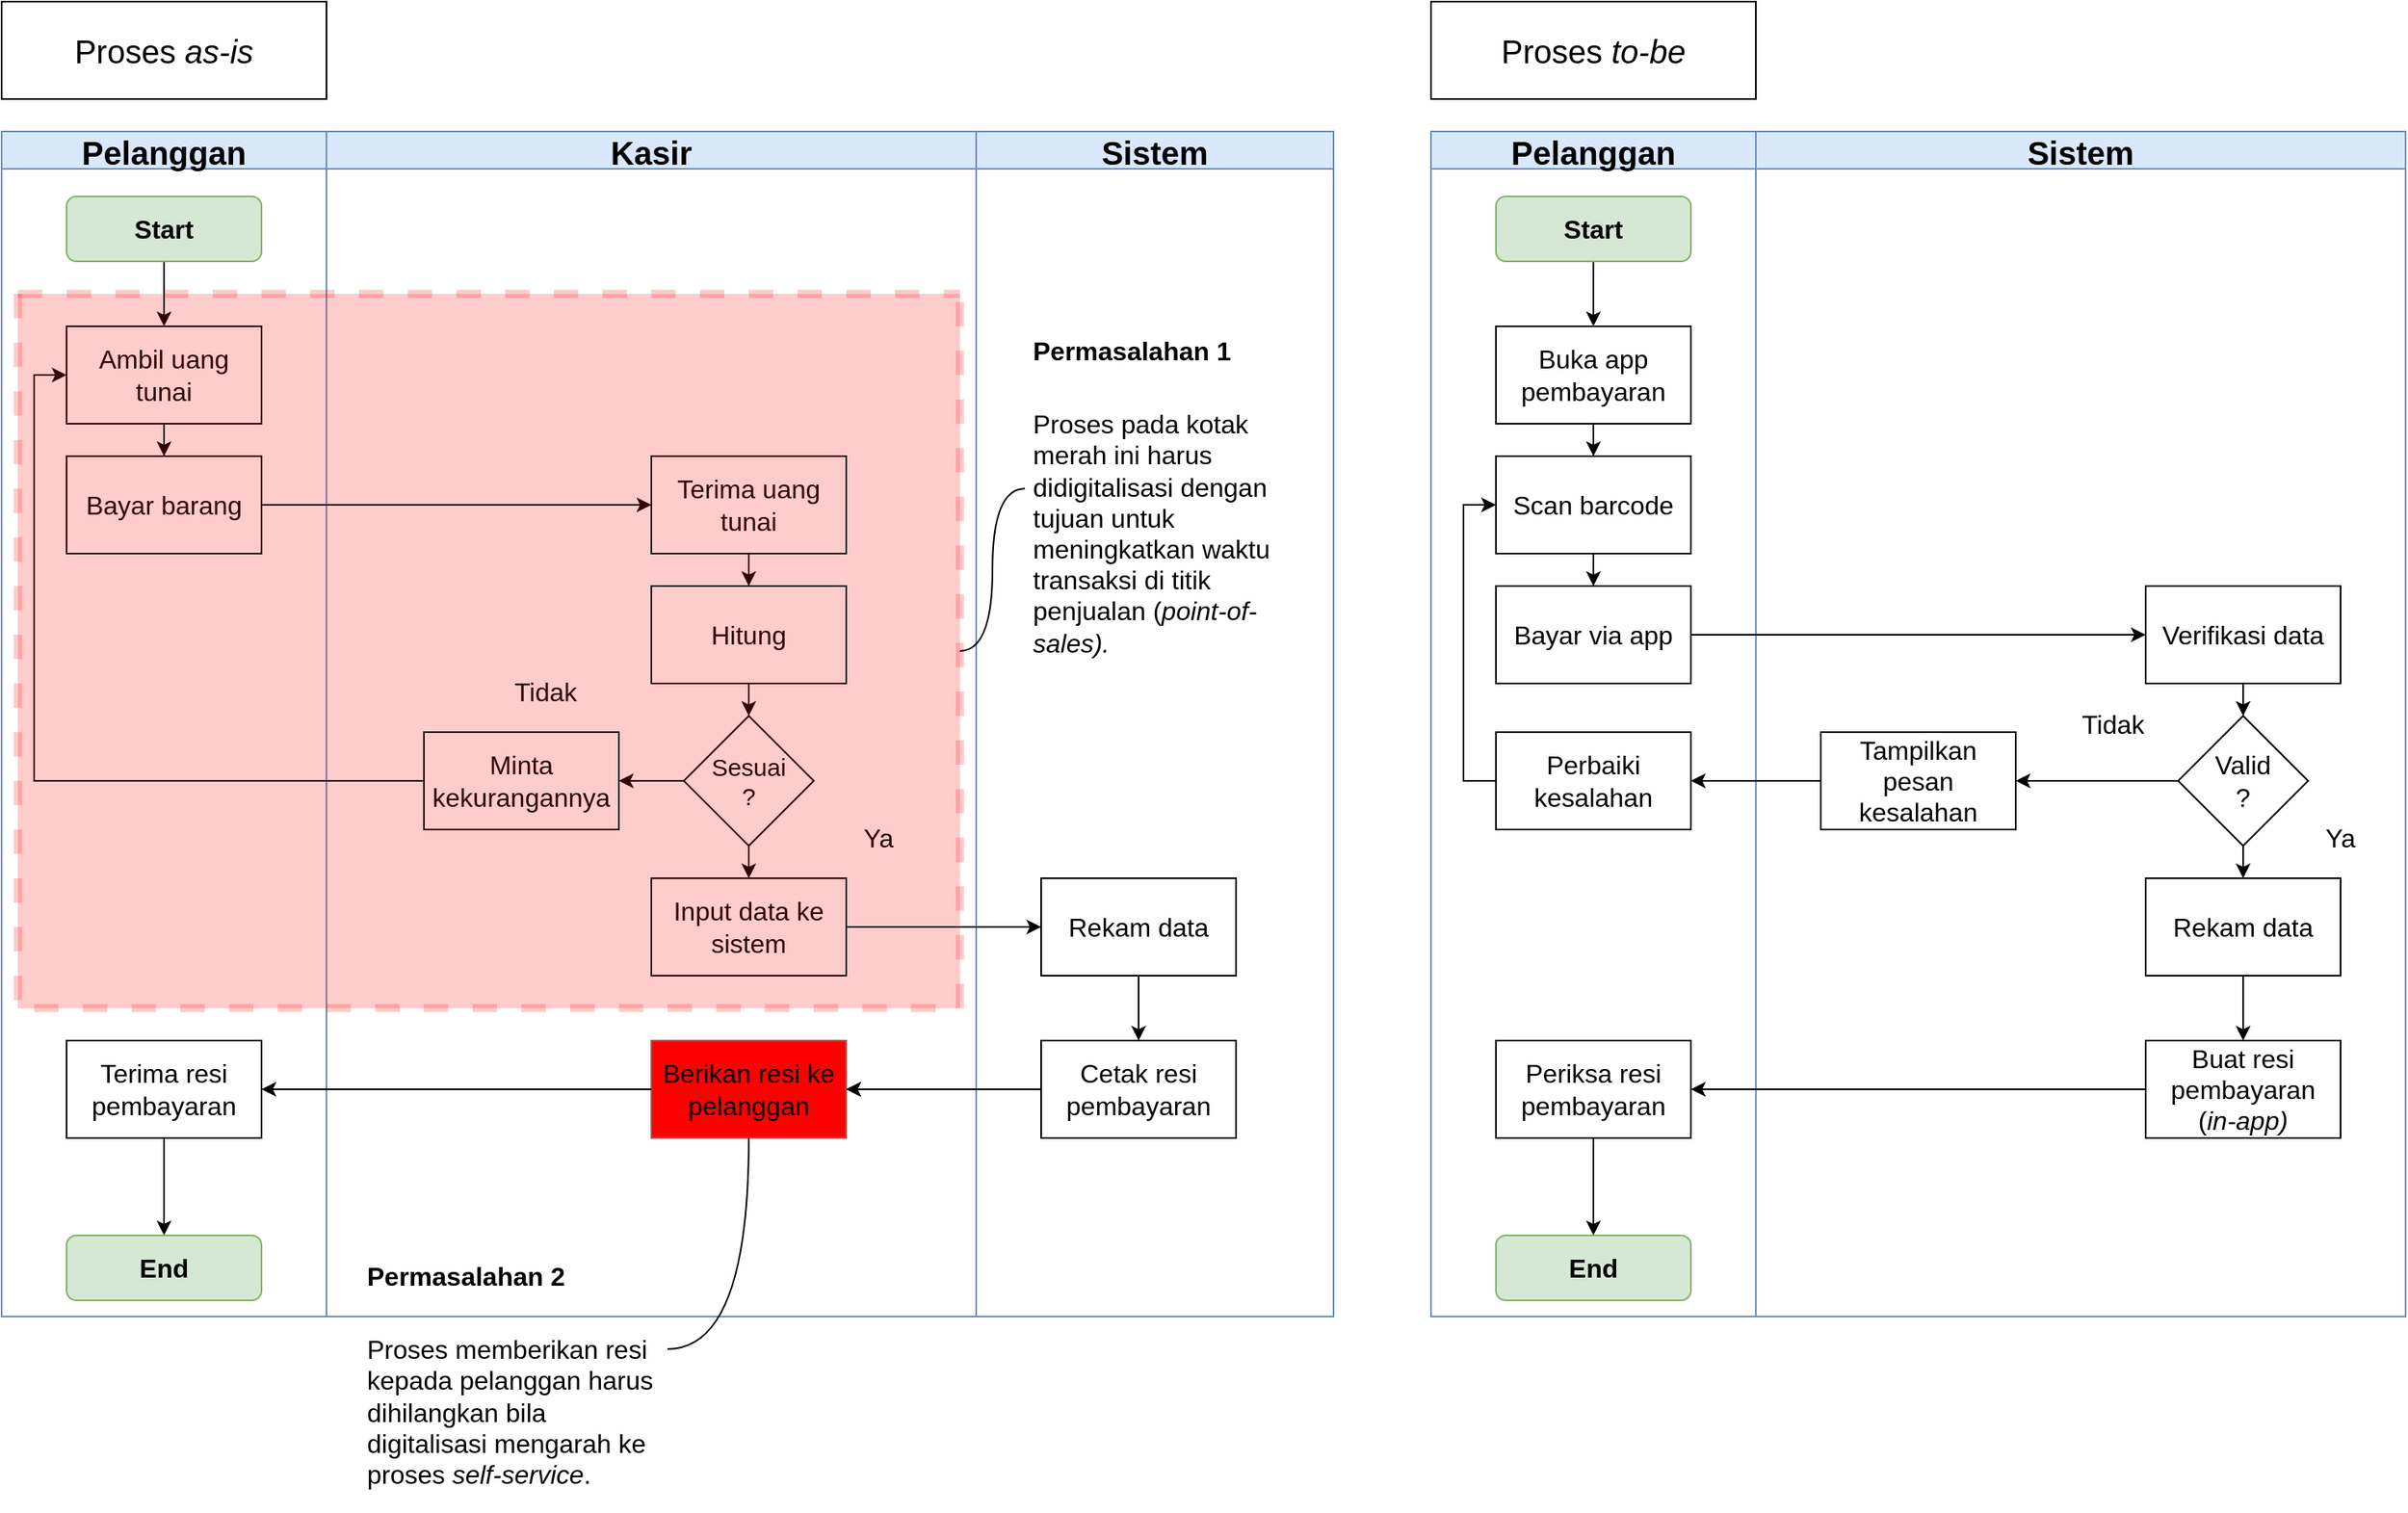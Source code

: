 <mxfile version="17.0.0" type="device"><diagram id="dcA_MQ0g2JJtW4-v3y6c" name="Page-1"><mxGraphModel dx="1021" dy="1645" grid="1" gridSize="10" guides="1" tooltips="1" connect="1" arrows="1" fold="1" page="1" pageScale="1" pageWidth="850" pageHeight="1100" math="0" shadow="0"><root><mxCell id="0"/><mxCell id="1" parent="0"/><mxCell id="ySXT6U0yddtWS6Ca0elw-1" value="Kasir" style="swimlane;fontSize=20;fillColor=#dae8fc;strokeColor=#6c8ebf;" vertex="1" parent="1"><mxGeometry x="320" y="40" width="400" height="730" as="geometry"/></mxCell><mxCell id="ySXT6U0yddtWS6Ca0elw-16" style="edgeStyle=orthogonalEdgeStyle;rounded=0;orthogonalLoop=1;jettySize=auto;html=1;entryX=0.5;entryY=0;entryDx=0;entryDy=0;fontSize=20;" edge="1" parent="ySXT6U0yddtWS6Ca0elw-1" source="ySXT6U0yddtWS6Ca0elw-12" target="ySXT6U0yddtWS6Ca0elw-15"><mxGeometry relative="1" as="geometry"/></mxCell><mxCell id="ySXT6U0yddtWS6Ca0elw-12" value="Terima uang tunai" style="rounded=0;whiteSpace=wrap;html=1;fontSize=16;" vertex="1" parent="ySXT6U0yddtWS6Ca0elw-1"><mxGeometry x="200" y="200" width="120" height="60" as="geometry"/></mxCell><mxCell id="ySXT6U0yddtWS6Ca0elw-18" style="edgeStyle=orthogonalEdgeStyle;rounded=0;orthogonalLoop=1;jettySize=auto;html=1;fontSize=20;" edge="1" parent="ySXT6U0yddtWS6Ca0elw-1" source="ySXT6U0yddtWS6Ca0elw-15" target="ySXT6U0yddtWS6Ca0elw-17"><mxGeometry relative="1" as="geometry"/></mxCell><mxCell id="ySXT6U0yddtWS6Ca0elw-15" value="Hitung" style="rounded=0;whiteSpace=wrap;html=1;fontSize=16;" vertex="1" parent="ySXT6U0yddtWS6Ca0elw-1"><mxGeometry x="200" y="280" width="120" height="60" as="geometry"/></mxCell><mxCell id="ySXT6U0yddtWS6Ca0elw-20" style="edgeStyle=orthogonalEdgeStyle;rounded=0;orthogonalLoop=1;jettySize=auto;html=1;entryX=0.5;entryY=0;entryDx=0;entryDy=0;fontSize=15;" edge="1" parent="ySXT6U0yddtWS6Ca0elw-1" source="ySXT6U0yddtWS6Ca0elw-17" target="ySXT6U0yddtWS6Ca0elw-19"><mxGeometry relative="1" as="geometry"/></mxCell><mxCell id="ySXT6U0yddtWS6Ca0elw-22" style="edgeStyle=orthogonalEdgeStyle;rounded=0;orthogonalLoop=1;jettySize=auto;html=1;fontSize=16;entryX=1;entryY=0.5;entryDx=0;entryDy=0;" edge="1" parent="ySXT6U0yddtWS6Ca0elw-1" source="ySXT6U0yddtWS6Ca0elw-17" target="ySXT6U0yddtWS6Ca0elw-21"><mxGeometry relative="1" as="geometry"><mxPoint x="190" y="390" as="targetPoint"/></mxGeometry></mxCell><mxCell id="ySXT6U0yddtWS6Ca0elw-17" value="Sesuai&lt;br style=&quot;font-size: 15px;&quot;&gt;?" style="rhombus;whiteSpace=wrap;html=1;fontSize=15;" vertex="1" parent="ySXT6U0yddtWS6Ca0elw-1"><mxGeometry x="220" y="360" width="80" height="80" as="geometry"/></mxCell><mxCell id="ySXT6U0yddtWS6Ca0elw-19" value="&lt;font style=&quot;font-size: 16px&quot;&gt;Input data ke sistem&lt;br style=&quot;font-size: 16px&quot;&gt;&lt;/font&gt;" style="rounded=0;whiteSpace=wrap;html=1;fontSize=16;" vertex="1" parent="ySXT6U0yddtWS6Ca0elw-1"><mxGeometry x="200" y="460" width="120" height="60" as="geometry"/></mxCell><mxCell id="ySXT6U0yddtWS6Ca0elw-21" value="Minta kekurangannya" style="rounded=0;whiteSpace=wrap;html=1;fontSize=16;" vertex="1" parent="ySXT6U0yddtWS6Ca0elw-1"><mxGeometry x="60" y="370" width="120" height="60" as="geometry"/></mxCell><mxCell id="ySXT6U0yddtWS6Ca0elw-23" value="Tidak" style="text;html=1;strokeColor=none;fillColor=none;align=center;verticalAlign=middle;whiteSpace=wrap;rounded=0;fontSize=16;" vertex="1" parent="ySXT6U0yddtWS6Ca0elw-1"><mxGeometry x="105" y="330" width="60" height="30" as="geometry"/></mxCell><mxCell id="ySXT6U0yddtWS6Ca0elw-24" value="Ya" style="text;html=1;strokeColor=none;fillColor=none;align=center;verticalAlign=middle;whiteSpace=wrap;rounded=0;fontSize=16;" vertex="1" parent="ySXT6U0yddtWS6Ca0elw-1"><mxGeometry x="310" y="420" width="60" height="30" as="geometry"/></mxCell><mxCell id="ySXT6U0yddtWS6Ca0elw-35" value="Berikan resi ke pelanggan" style="whiteSpace=wrap;html=1;fontSize=16;rounded=0;fillColor=#FF0000;strokeColor=#b85450;" vertex="1" parent="ySXT6U0yddtWS6Ca0elw-1"><mxGeometry x="200" y="560" width="120" height="60" as="geometry"/></mxCell><mxCell id="ySXT6U0yddtWS6Ca0elw-2" value="Pelanggan" style="swimlane;fontSize=20;fillColor=#dae8fc;strokeColor=#6c8ebf;" vertex="1" parent="1"><mxGeometry x="120" y="40" width="200" height="730" as="geometry"/></mxCell><mxCell id="ySXT6U0yddtWS6Ca0elw-9" style="edgeStyle=orthogonalEdgeStyle;rounded=0;orthogonalLoop=1;jettySize=auto;html=1;fontSize=20;" edge="1" parent="ySXT6U0yddtWS6Ca0elw-2" source="ySXT6U0yddtWS6Ca0elw-4" target="ySXT6U0yddtWS6Ca0elw-8"><mxGeometry relative="1" as="geometry"/></mxCell><mxCell id="ySXT6U0yddtWS6Ca0elw-4" value="Start" style="rounded=1;whiteSpace=wrap;html=1;fontSize=16;fillColor=#d5e8d4;strokeColor=#82b366;fontStyle=1" vertex="1" parent="ySXT6U0yddtWS6Ca0elw-2"><mxGeometry x="40" y="40" width="120" height="40" as="geometry"/></mxCell><mxCell id="ySXT6U0yddtWS6Ca0elw-5" style="edgeStyle=orthogonalEdgeStyle;rounded=0;orthogonalLoop=1;jettySize=auto;html=1;exitX=0.5;exitY=1;exitDx=0;exitDy=0;fontSize=20;" edge="1" parent="ySXT6U0yddtWS6Ca0elw-2" source="ySXT6U0yddtWS6Ca0elw-4" target="ySXT6U0yddtWS6Ca0elw-4"><mxGeometry relative="1" as="geometry"/></mxCell><mxCell id="ySXT6U0yddtWS6Ca0elw-11" style="edgeStyle=orthogonalEdgeStyle;rounded=0;orthogonalLoop=1;jettySize=auto;html=1;fontSize=20;" edge="1" parent="ySXT6U0yddtWS6Ca0elw-2" source="ySXT6U0yddtWS6Ca0elw-8" target="ySXT6U0yddtWS6Ca0elw-10"><mxGeometry relative="1" as="geometry"/></mxCell><mxCell id="ySXT6U0yddtWS6Ca0elw-8" value="Ambil uang tunai" style="rounded=0;whiteSpace=wrap;html=1;fontSize=16;" vertex="1" parent="ySXT6U0yddtWS6Ca0elw-2"><mxGeometry x="40" y="120" width="120" height="60" as="geometry"/></mxCell><mxCell id="ySXT6U0yddtWS6Ca0elw-10" value="Bayar barang" style="rounded=0;whiteSpace=wrap;html=1;fontSize=16;" vertex="1" parent="ySXT6U0yddtWS6Ca0elw-2"><mxGeometry x="40" y="200" width="120" height="60" as="geometry"/></mxCell><mxCell id="ySXT6U0yddtWS6Ca0elw-39" style="edgeStyle=orthogonalEdgeStyle;rounded=0;orthogonalLoop=1;jettySize=auto;html=1;fontSize=16;" edge="1" parent="ySXT6U0yddtWS6Ca0elw-2" source="ySXT6U0yddtWS6Ca0elw-37" target="ySXT6U0yddtWS6Ca0elw-7"><mxGeometry relative="1" as="geometry"/></mxCell><mxCell id="ySXT6U0yddtWS6Ca0elw-37" value="Terima resi pembayaran" style="whiteSpace=wrap;html=1;fontSize=16;rounded=0;" vertex="1" parent="ySXT6U0yddtWS6Ca0elw-2"><mxGeometry x="40" y="560" width="120" height="60" as="geometry"/></mxCell><mxCell id="ySXT6U0yddtWS6Ca0elw-7" value="End" style="rounded=1;whiteSpace=wrap;html=1;fontSize=16;fillColor=#d5e8d4;strokeColor=#82b366;fontStyle=1" vertex="1" parent="ySXT6U0yddtWS6Ca0elw-2"><mxGeometry x="40" y="680" width="120" height="40" as="geometry"/></mxCell><mxCell id="ySXT6U0yddtWS6Ca0elw-3" value="Sistem" style="swimlane;fontSize=20;fillColor=#dae8fc;strokeColor=#6c8ebf;" vertex="1" parent="1"><mxGeometry x="720" y="40" width="220" height="730" as="geometry"/></mxCell><mxCell id="ySXT6U0yddtWS6Ca0elw-33" style="edgeStyle=orthogonalEdgeStyle;rounded=0;orthogonalLoop=1;jettySize=auto;html=1;fontSize=16;" edge="1" parent="ySXT6U0yddtWS6Ca0elw-3" source="ySXT6U0yddtWS6Ca0elw-26"><mxGeometry relative="1" as="geometry"><mxPoint x="100" y="560" as="targetPoint"/></mxGeometry></mxCell><mxCell id="ySXT6U0yddtWS6Ca0elw-26" value="Rekam data" style="rounded=0;whiteSpace=wrap;html=1;fontSize=16;" vertex="1" parent="ySXT6U0yddtWS6Ca0elw-3"><mxGeometry x="40" y="460" width="120" height="60" as="geometry"/></mxCell><mxCell id="ySXT6U0yddtWS6Ca0elw-29" value="Cetak resi pembayaran" style="rounded=0;whiteSpace=wrap;html=1;fontSize=16;" vertex="1" parent="ySXT6U0yddtWS6Ca0elw-3"><mxGeometry x="40" y="560" width="120" height="60" as="geometry"/></mxCell><mxCell id="ySXT6U0yddtWS6Ca0elw-107" value="&lt;h1&gt;&lt;span style=&quot;font-size: 16px&quot;&gt;Permasalahan 1&lt;/span&gt;&lt;/h1&gt;&lt;div&gt;&lt;span style=&quot;font-size: 16px&quot;&gt;Proses pada kotak merah ini harus didigitalisasi dengan tujuan untuk meningkatkan waktu transaksi di titik penjualan (&lt;i&gt;point-of-sales).&lt;/i&gt;&lt;/span&gt;&lt;/div&gt;" style="text;html=1;strokeColor=none;fillColor=none;spacing=5;spacingTop=-20;whiteSpace=wrap;overflow=hidden;rounded=0;shadow=0;glass=0;dashed=1;sketch=0;fontSize=16;opacity=20;" vertex="1" parent="ySXT6U0yddtWS6Ca0elw-3"><mxGeometry x="30" y="100" width="190" height="240" as="geometry"/></mxCell><mxCell id="ySXT6U0yddtWS6Ca0elw-14" style="edgeStyle=orthogonalEdgeStyle;rounded=0;orthogonalLoop=1;jettySize=auto;html=1;entryX=0;entryY=0.5;entryDx=0;entryDy=0;fontSize=20;" edge="1" parent="1" source="ySXT6U0yddtWS6Ca0elw-10" target="ySXT6U0yddtWS6Ca0elw-12"><mxGeometry relative="1" as="geometry"/></mxCell><mxCell id="ySXT6U0yddtWS6Ca0elw-25" style="edgeStyle=orthogonalEdgeStyle;rounded=0;orthogonalLoop=1;jettySize=auto;html=1;entryX=0;entryY=0.5;entryDx=0;entryDy=0;fontSize=16;" edge="1" parent="1" source="ySXT6U0yddtWS6Ca0elw-21" target="ySXT6U0yddtWS6Ca0elw-8"><mxGeometry relative="1" as="geometry"/></mxCell><mxCell id="ySXT6U0yddtWS6Ca0elw-27" style="edgeStyle=orthogonalEdgeStyle;rounded=0;orthogonalLoop=1;jettySize=auto;html=1;exitX=1;exitY=0.5;exitDx=0;exitDy=0;fontSize=16;" edge="1" parent="1" source="ySXT6U0yddtWS6Ca0elw-19" target="ySXT6U0yddtWS6Ca0elw-26"><mxGeometry relative="1" as="geometry"><mxPoint x="760" y="530" as="targetPoint"/></mxGeometry></mxCell><mxCell id="ySXT6U0yddtWS6Ca0elw-34" style="edgeStyle=orthogonalEdgeStyle;rounded=0;orthogonalLoop=1;jettySize=auto;html=1;fontSize=16;" edge="1" parent="1" source="ySXT6U0yddtWS6Ca0elw-29"><mxGeometry relative="1" as="geometry"><mxPoint x="640" y="630" as="targetPoint"/></mxGeometry></mxCell><mxCell id="ySXT6U0yddtWS6Ca0elw-36" value="" style="edgeStyle=orthogonalEdgeStyle;rounded=0;orthogonalLoop=1;jettySize=auto;html=1;fontSize=16;" edge="1" parent="1" source="ySXT6U0yddtWS6Ca0elw-29" target="ySXT6U0yddtWS6Ca0elw-35"><mxGeometry relative="1" as="geometry"/></mxCell><mxCell id="ySXT6U0yddtWS6Ca0elw-38" value="" style="edgeStyle=orthogonalEdgeStyle;rounded=0;orthogonalLoop=1;jettySize=auto;html=1;fontSize=16;" edge="1" parent="1" source="ySXT6U0yddtWS6Ca0elw-35" target="ySXT6U0yddtWS6Ca0elw-37"><mxGeometry relative="1" as="geometry"/></mxCell><mxCell id="ySXT6U0yddtWS6Ca0elw-86" value="Pelanggan" style="swimlane;fontSize=20;fillColor=#dae8fc;strokeColor=#6c8ebf;" vertex="1" parent="1"><mxGeometry x="1000" y="40" width="200" height="730" as="geometry"/></mxCell><mxCell id="ySXT6U0yddtWS6Ca0elw-87" style="edgeStyle=orthogonalEdgeStyle;rounded=0;orthogonalLoop=1;jettySize=auto;html=1;fontSize=20;" edge="1" parent="ySXT6U0yddtWS6Ca0elw-86" source="ySXT6U0yddtWS6Ca0elw-88" target="ySXT6U0yddtWS6Ca0elw-91"><mxGeometry relative="1" as="geometry"/></mxCell><mxCell id="ySXT6U0yddtWS6Ca0elw-88" value="Start" style="rounded=1;whiteSpace=wrap;html=1;fontSize=16;fillColor=#d5e8d4;strokeColor=#82b366;fontStyle=1" vertex="1" parent="ySXT6U0yddtWS6Ca0elw-86"><mxGeometry x="40" y="40" width="120" height="40" as="geometry"/></mxCell><mxCell id="ySXT6U0yddtWS6Ca0elw-89" style="edgeStyle=orthogonalEdgeStyle;rounded=0;orthogonalLoop=1;jettySize=auto;html=1;exitX=0.5;exitY=1;exitDx=0;exitDy=0;fontSize=20;" edge="1" parent="ySXT6U0yddtWS6Ca0elw-86" source="ySXT6U0yddtWS6Ca0elw-88" target="ySXT6U0yddtWS6Ca0elw-88"><mxGeometry relative="1" as="geometry"/></mxCell><mxCell id="ySXT6U0yddtWS6Ca0elw-90" style="edgeStyle=orthogonalEdgeStyle;rounded=0;orthogonalLoop=1;jettySize=auto;html=1;fontSize=20;" edge="1" parent="ySXT6U0yddtWS6Ca0elw-86" source="ySXT6U0yddtWS6Ca0elw-91" target="ySXT6U0yddtWS6Ca0elw-92"><mxGeometry relative="1" as="geometry"/></mxCell><mxCell id="ySXT6U0yddtWS6Ca0elw-91" value="Buka app pembayaran" style="rounded=0;whiteSpace=wrap;html=1;fontSize=16;" vertex="1" parent="ySXT6U0yddtWS6Ca0elw-86"><mxGeometry x="40" y="120" width="120" height="60" as="geometry"/></mxCell><mxCell id="ySXT6U0yddtWS6Ca0elw-113" style="edgeStyle=orthogonalEdgeStyle;curved=1;orthogonalLoop=1;jettySize=auto;html=1;fontSize=20;endArrow=classic;endFill=1;strokeColor=default;" edge="1" parent="ySXT6U0yddtWS6Ca0elw-86" source="ySXT6U0yddtWS6Ca0elw-92" target="ySXT6U0yddtWS6Ca0elw-75"><mxGeometry relative="1" as="geometry"/></mxCell><mxCell id="ySXT6U0yddtWS6Ca0elw-92" value="Scan barcode" style="rounded=0;whiteSpace=wrap;html=1;fontSize=16;" vertex="1" parent="ySXT6U0yddtWS6Ca0elw-86"><mxGeometry x="40" y="200" width="120" height="60" as="geometry"/></mxCell><mxCell id="ySXT6U0yddtWS6Ca0elw-93" style="edgeStyle=orthogonalEdgeStyle;rounded=0;orthogonalLoop=1;jettySize=auto;html=1;fontSize=16;" edge="1" parent="ySXT6U0yddtWS6Ca0elw-86" source="ySXT6U0yddtWS6Ca0elw-94" target="ySXT6U0yddtWS6Ca0elw-95"><mxGeometry relative="1" as="geometry"/></mxCell><mxCell id="ySXT6U0yddtWS6Ca0elw-94" value="Periksa resi pembayaran" style="whiteSpace=wrap;html=1;fontSize=16;rounded=0;" vertex="1" parent="ySXT6U0yddtWS6Ca0elw-86"><mxGeometry x="40" y="560" width="120" height="60" as="geometry"/></mxCell><mxCell id="ySXT6U0yddtWS6Ca0elw-95" value="End" style="rounded=1;whiteSpace=wrap;html=1;fontSize=16;fillColor=#d5e8d4;strokeColor=#82b366;fontStyle=1" vertex="1" parent="ySXT6U0yddtWS6Ca0elw-86"><mxGeometry x="40" y="680" width="120" height="40" as="geometry"/></mxCell><mxCell id="ySXT6U0yddtWS6Ca0elw-75" value="Bayar via app" style="rounded=0;whiteSpace=wrap;html=1;fontSize=16;" vertex="1" parent="ySXT6U0yddtWS6Ca0elw-86"><mxGeometry x="40" y="280" width="120" height="60" as="geometry"/></mxCell><mxCell id="ySXT6U0yddtWS6Ca0elw-124" style="edgeStyle=orthogonalEdgeStyle;orthogonalLoop=1;jettySize=auto;html=1;fontSize=16;endArrow=classic;endFill=1;strokeColor=default;rounded=0;" edge="1" parent="ySXT6U0yddtWS6Ca0elw-86" source="ySXT6U0yddtWS6Ca0elw-122" target="ySXT6U0yddtWS6Ca0elw-92"><mxGeometry relative="1" as="geometry"><Array as="points"><mxPoint x="20" y="400"/><mxPoint x="20" y="230"/></Array></mxGeometry></mxCell><mxCell id="ySXT6U0yddtWS6Ca0elw-122" value="Perbaiki kesalahan" style="rounded=0;whiteSpace=wrap;html=1;fontSize=16;" vertex="1" parent="ySXT6U0yddtWS6Ca0elw-86"><mxGeometry x="40" y="370" width="120" height="60" as="geometry"/></mxCell><mxCell id="ySXT6U0yddtWS6Ca0elw-96" value="Sistem" style="swimlane;fontSize=20;fillColor=#dae8fc;strokeColor=#6c8ebf;" vertex="1" parent="1"><mxGeometry x="1200" y="40" width="400" height="730" as="geometry"/></mxCell><mxCell id="ySXT6U0yddtWS6Ca0elw-117" style="edgeStyle=orthogonalEdgeStyle;curved=1;orthogonalLoop=1;jettySize=auto;html=1;fontSize=16;endArrow=classic;endFill=1;strokeColor=default;" edge="1" parent="ySXT6U0yddtWS6Ca0elw-96" source="ySXT6U0yddtWS6Ca0elw-98" target="ySXT6U0yddtWS6Ca0elw-116"><mxGeometry relative="1" as="geometry"/></mxCell><mxCell id="ySXT6U0yddtWS6Ca0elw-98" value="Verifikasi data" style="rounded=0;whiteSpace=wrap;html=1;fontSize=16;" vertex="1" parent="ySXT6U0yddtWS6Ca0elw-96"><mxGeometry x="240" y="280" width="120" height="60" as="geometry"/></mxCell><mxCell id="ySXT6U0yddtWS6Ca0elw-99" value="Buat resi pembayaran&lt;br&gt;(&lt;i&gt;in-app)&lt;/i&gt;" style="rounded=0;whiteSpace=wrap;html=1;fontSize=16;" vertex="1" parent="ySXT6U0yddtWS6Ca0elw-96"><mxGeometry x="240" y="560" width="120" height="60" as="geometry"/></mxCell><mxCell id="ySXT6U0yddtWS6Ca0elw-115" value="Rekam data" style="rounded=0;whiteSpace=wrap;html=1;fontSize=16;" vertex="1" parent="ySXT6U0yddtWS6Ca0elw-96"><mxGeometry x="240" y="460" width="120" height="60" as="geometry"/></mxCell><mxCell id="ySXT6U0yddtWS6Ca0elw-118" style="edgeStyle=orthogonalEdgeStyle;curved=1;orthogonalLoop=1;jettySize=auto;html=1;fontSize=16;endArrow=classic;endFill=1;strokeColor=default;" edge="1" parent="ySXT6U0yddtWS6Ca0elw-96" source="ySXT6U0yddtWS6Ca0elw-116" target="ySXT6U0yddtWS6Ca0elw-115"><mxGeometry relative="1" as="geometry"/></mxCell><mxCell id="ySXT6U0yddtWS6Ca0elw-116" value="Valid&lt;br style=&quot;font-size: 16px;&quot;&gt;?" style="rhombus;whiteSpace=wrap;html=1;rounded=0;shadow=0;glass=0;sketch=0;fontSize=16;strokeColor=default;strokeWidth=1;fillColor=#FFFFFF;gradientColor=#FFFFFF;" vertex="1" parent="ySXT6U0yddtWS6Ca0elw-96"><mxGeometry x="260" y="360" width="80" height="80" as="geometry"/></mxCell><mxCell id="ySXT6U0yddtWS6Ca0elw-119" value="Ya" style="text;html=1;strokeColor=none;fillColor=none;align=center;verticalAlign=middle;whiteSpace=wrap;rounded=0;shadow=0;glass=0;sketch=0;fontSize=16;" vertex="1" parent="ySXT6U0yddtWS6Ca0elw-96"><mxGeometry x="330" y="420" width="60" height="30" as="geometry"/></mxCell><mxCell id="ySXT6U0yddtWS6Ca0elw-120" value="Tidak" style="text;html=1;strokeColor=none;fillColor=none;align=center;verticalAlign=middle;whiteSpace=wrap;rounded=0;shadow=0;glass=0;sketch=0;fontSize=16;" vertex="1" parent="ySXT6U0yddtWS6Ca0elw-96"><mxGeometry x="190" y="350" width="60" height="30" as="geometry"/></mxCell><mxCell id="ySXT6U0yddtWS6Ca0elw-121" value="Tampilkan pesan kesalahan" style="rounded=0;whiteSpace=wrap;html=1;fontSize=16;" vertex="1" parent="ySXT6U0yddtWS6Ca0elw-96"><mxGeometry x="40" y="370" width="120" height="60" as="geometry"/></mxCell><mxCell id="ySXT6U0yddtWS6Ca0elw-101" style="edgeStyle=orthogonalEdgeStyle;rounded=0;orthogonalLoop=1;jettySize=auto;html=1;fontSize=16;exitX=0;exitY=0.5;exitDx=0;exitDy=0;entryX=1;entryY=0.5;entryDx=0;entryDy=0;" edge="1" parent="ySXT6U0yddtWS6Ca0elw-96" source="ySXT6U0yddtWS6Ca0elw-116" target="ySXT6U0yddtWS6Ca0elw-121"><mxGeometry relative="1" as="geometry"><mxPoint x="10" y="400" as="sourcePoint"/><mxPoint x="230" y="400" as="targetPoint"/></mxGeometry></mxCell><mxCell id="ySXT6U0yddtWS6Ca0elw-103" style="edgeStyle=orthogonalEdgeStyle;rounded=0;orthogonalLoop=1;jettySize=auto;html=1;fontSize=16;exitX=0.5;exitY=1;exitDx=0;exitDy=0;entryX=0.5;entryY=0;entryDx=0;entryDy=0;" edge="1" parent="ySXT6U0yddtWS6Ca0elw-96" source="ySXT6U0yddtWS6Ca0elw-115" target="ySXT6U0yddtWS6Ca0elw-99"><mxGeometry relative="1" as="geometry"><mxPoint x="280" y="560" as="targetPoint"/></mxGeometry></mxCell><mxCell id="ySXT6U0yddtWS6Ca0elw-106" value="" style="swimlane;startSize=0;fontSize=16;fillColor=#f8cecc;strokeColor=#FF0000;strokeWidth=5;glass=0;rounded=0;shadow=0;sketch=0;dashed=1;gradientColor=#ffffff;swimlaneFillColor=#FF0000;opacity=20;" vertex="1" parent="1"><mxGeometry x="130" y="140" width="580" height="440" as="geometry"/></mxCell><mxCell id="ySXT6U0yddtWS6Ca0elw-108" style="edgeStyle=orthogonalEdgeStyle;orthogonalLoop=1;jettySize=auto;html=1;entryX=1;entryY=0.5;entryDx=0;entryDy=0;fontSize=16;strokeColor=default;curved=1;endArrow=none;endFill=0;" edge="1" parent="1" source="ySXT6U0yddtWS6Ca0elw-107" target="ySXT6U0yddtWS6Ca0elw-106"><mxGeometry relative="1" as="geometry"/></mxCell><mxCell id="ySXT6U0yddtWS6Ca0elw-110" style="edgeStyle=orthogonalEdgeStyle;curved=1;orthogonalLoop=1;jettySize=auto;html=1;fontSize=16;endArrow=none;endFill=0;strokeColor=default;" edge="1" parent="1" source="ySXT6U0yddtWS6Ca0elw-109" target="ySXT6U0yddtWS6Ca0elw-35"><mxGeometry relative="1" as="geometry"><mxPoint x="590.0" y="670" as="targetPoint"/><Array as="points"><mxPoint x="580" y="790"/></Array></mxGeometry></mxCell><mxCell id="ySXT6U0yddtWS6Ca0elw-109" value="&lt;h1&gt;&lt;span style=&quot;font-size: 16px&quot;&gt;Permasalahan 2&lt;/span&gt;&lt;/h1&gt;&lt;div&gt;&lt;span style=&quot;font-size: 16px&quot;&gt;Proses memberikan resi kepada pelanggan harus dihilangkan bila digitalisasi mengarah ke proses &lt;i&gt;self-service&lt;/i&gt;.&lt;/span&gt;&lt;/div&gt;" style="text;html=1;strokeColor=none;fillColor=none;spacing=5;spacingTop=-20;whiteSpace=wrap;overflow=hidden;rounded=0;shadow=0;glass=0;dashed=1;sketch=0;fontSize=16;opacity=20;" vertex="1" parent="1"><mxGeometry x="340" y="710" width="190" height="180" as="geometry"/></mxCell><mxCell id="ySXT6U0yddtWS6Ca0elw-111" value="Proses &lt;i style=&quot;font-size: 20px;&quot;&gt;to-be&lt;/i&gt;" style="rounded=0;whiteSpace=wrap;html=1;shadow=0;glass=0;sketch=0;fontSize=20;strokeWidth=1;" vertex="1" parent="1"><mxGeometry x="1000" y="-40" width="200" height="60" as="geometry"/></mxCell><mxCell id="ySXT6U0yddtWS6Ca0elw-112" value="Proses &lt;i&gt;as-is&lt;/i&gt;" style="rounded=0;whiteSpace=wrap;html=1;shadow=0;glass=0;sketch=0;fontSize=20;strokeWidth=1;" vertex="1" parent="1"><mxGeometry x="120" y="-40" width="200" height="60" as="geometry"/></mxCell><mxCell id="ySXT6U0yddtWS6Ca0elw-114" style="edgeStyle=orthogonalEdgeStyle;curved=1;orthogonalLoop=1;jettySize=auto;html=1;entryX=0;entryY=0.5;entryDx=0;entryDy=0;fontSize=20;endArrow=classic;endFill=1;strokeColor=default;" edge="1" parent="1" source="ySXT6U0yddtWS6Ca0elw-75" target="ySXT6U0yddtWS6Ca0elw-98"><mxGeometry relative="1" as="geometry"/></mxCell><mxCell id="ySXT6U0yddtWS6Ca0elw-123" style="edgeStyle=orthogonalEdgeStyle;curved=1;orthogonalLoop=1;jettySize=auto;html=1;entryX=1;entryY=0.5;entryDx=0;entryDy=0;fontSize=16;endArrow=classic;endFill=1;strokeColor=default;" edge="1" parent="1" source="ySXT6U0yddtWS6Ca0elw-121" target="ySXT6U0yddtWS6Ca0elw-122"><mxGeometry relative="1" as="geometry"/></mxCell><mxCell id="ySXT6U0yddtWS6Ca0elw-127" style="edgeStyle=orthogonalEdgeStyle;rounded=0;orthogonalLoop=1;jettySize=auto;html=1;fontSize=16;endArrow=classic;endFill=1;strokeColor=default;" edge="1" parent="1" source="ySXT6U0yddtWS6Ca0elw-99" target="ySXT6U0yddtWS6Ca0elw-94"><mxGeometry relative="1" as="geometry"/></mxCell></root></mxGraphModel></diagram></mxfile>